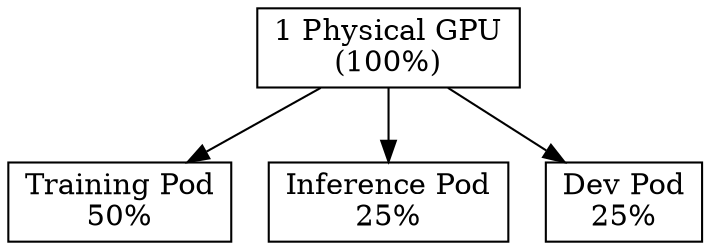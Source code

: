 digraph G {
    rankdir=TB;
    node [shape=box];
    
    GPU [label="1 Physical GPU\n(100%)"];
    
    P1 [label="Training Pod\n50%"];
    P2 [label="Inference Pod\n25%"];
    P3 [label="Dev Pod\n25%"];
    
    GPU -> P1;
    GPU -> P2;
    GPU -> P3;
}
